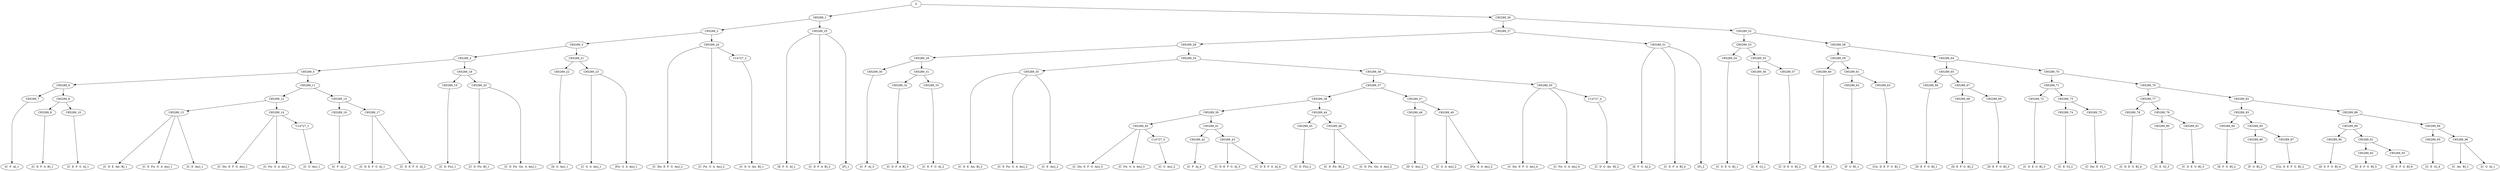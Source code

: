 digraph sample{
"S" -> "C85289_1";
"C85289_1" -> "C85289_2";
"C85289_2" -> "C85289_3";
"C85289_3" -> "C85289_4";
"C85289_4" -> "C85289_5";
"C85289_5" -> "C85289_6";
"C85289_6" -> "C85289_7";
"C85289_7" -> "[C  F  A]_1";
"C85289_6" -> "C85289_8";
"C85289_8" -> "C85289_9";
"C85289_9" -> "[C  D  F  A  B]_1";
"C85289_8" -> "C85289_10";
"C85289_10" -> "[C  E  F  G  A]_1";
"C85289_5" -> "C85289_11";
"C85289_11" -> "C85289_12";
"C85289_12" -> "C85289_13";
"C85289_13" -> "[C  D  E  Ais  B]_1";
"C85289_13" -> "[C  E  Fis  G  A  Ais]_1";
"C85289_13" -> "[C  E  Ais]_1";
"C85289_12" -> "C85289_14";
"C85289_14" -> "[C  Dis  E  F  G  Ais]_1";
"C85289_14" -> "[C  Fis  G  A  Ais]_1";
"C85289_14" -> "C14727_1";
"C14727_1" -> "[C  G  Ais]_1";
"C85289_11" -> "C85289_15";
"C85289_15" -> "C85289_16";
"C85289_16" -> "[C  F  A]_2";
"C85289_15" -> "C85289_17";
"C85289_17" -> "[C  D  E  F  G  A]_1";
"C85289_17" -> "[C  D  E  F  G  A]_2";
"C85289_4" -> "C85289_18";
"C85289_18" -> "C85289_19";
"C85289_19" -> "[C  D  Fis]_1";
"C85289_18" -> "C85289_20";
"C85289_20" -> "[C  D  Fis  B]_1";
"C85289_20" -> "[C  D  Fis  Gis  A  Ais]_1";
"C85289_3" -> "C85289_21";
"C85289_21" -> "C85289_22";
"C85289_22" -> "[D  G  Ais]_1";
"C85289_21" -> "C85289_23";
"C85289_23" -> "[C  G  A  Ais]_1";
"C85289_23" -> "[Fis  G  A  Ais]_1";
"C85289_2" -> "C85289_24";
"C85289_24" -> "[C  Dis  E  F  G  Ais]_2";
"C85289_24" -> "[C  Fis  G  A  Ais]_2";
"C85289_24" -> "C14727_2";
"C14727_2" -> "[C  D  G  Ais  B]_1";
"C85289_1" -> "C85289_25";
"C85289_25" -> "[E  F  G  A]_1";
"C85289_25" -> "[C  D  F  A  B]_2";
"C85289_25" -> "[F]_1";
"S" -> "C85289_26";
"C85289_26" -> "C85289_27";
"C85289_27" -> "C85289_28";
"C85289_28" -> "C85289_29";
"C85289_29" -> "C85289_30";
"C85289_30" -> "[C  F  A]_3";
"C85289_29" -> "C85289_31";
"C85289_31" -> "C85289_32";
"C85289_32" -> "[C  D  F  A  B]_3";
"C85289_31" -> "C85289_33";
"C85289_33" -> "[C  E  F  G  A]_2";
"C85289_28" -> "C85289_34";
"C85289_34" -> "C85289_35";
"C85289_35" -> "[C  D  E  Ais  B]_2";
"C85289_35" -> "[C  E  Fis  G  A  Ais]_2";
"C85289_35" -> "[C  E  Ais]_2";
"C85289_34" -> "C85289_36";
"C85289_36" -> "C85289_37";
"C85289_37" -> "C85289_38";
"C85289_38" -> "C85289_39";
"C85289_39" -> "C85289_40";
"C85289_40" -> "[C  Dis  E  F  G  Ais]_3";
"C85289_40" -> "[C  Fis  G  A  Ais]_3";
"C85289_40" -> "C14727_3";
"C14727_3" -> "[C  G  Ais]_2";
"C85289_39" -> "C85289_41";
"C85289_41" -> "C85289_42";
"C85289_42" -> "[C  F  A]_4";
"C85289_41" -> "C85289_43";
"C85289_43" -> "[C  D  E  F  G  A]_3";
"C85289_43" -> "[C  D  E  F  G  A]_4";
"C85289_38" -> "C85289_44";
"C85289_44" -> "C85289_45";
"C85289_45" -> "[C  D  Fis]_2";
"C85289_44" -> "C85289_46";
"C85289_46" -> "[C  D  Fis  B]_2";
"C85289_46" -> "[C  D  Fis  Gis  A  Ais]_2";
"C85289_37" -> "C85289_47";
"C85289_47" -> "C85289_48";
"C85289_48" -> "[D  G  Ais]_2";
"C85289_47" -> "C85289_49";
"C85289_49" -> "[C  G  A  Ais]_2";
"C85289_49" -> "[Fis  G  A  Ais]_2";
"C85289_36" -> "C85289_50";
"C85289_50" -> "[C  Dis  E  F  G  Ais]_4";
"C85289_50" -> "[C  Fis  G  A  Ais]_4";
"C85289_50" -> "C14727_4";
"C14727_4" -> "[C  D  G  Ais  B]_2";
"C85289_27" -> "C85289_51";
"C85289_51" -> "[E  F  G  A]_2";
"C85289_51" -> "[C  D  F  A  B]_4";
"C85289_51" -> "[F]_2";
"C85289_26" -> "C85289_52";
"C85289_52" -> "C85289_53";
"C85289_53" -> "C85289_54";
"C85289_54" -> "[C  D  E  G  B]_1";
"C85289_53" -> "C85289_55";
"C85289_55" -> "C85289_56";
"C85289_56" -> "[C  E  G]_1";
"C85289_55" -> "C85289_57";
"C85289_57" -> "[C  D  E  G  B]_2";
"C85289_52" -> "C85289_58";
"C85289_58" -> "C85289_59";
"C85289_59" -> "C85289_60";
"C85289_60" -> "[E  F  G  B]_1";
"C85289_59" -> "C85289_61";
"C85289_61" -> "C85289_62";
"C85289_62" -> "[F  G  B]_1";
"C85289_61" -> "C85289_63";
"C85289_63" -> "[Cis  D  E  F  G  B]_1";
"C85289_58" -> "C85289_64";
"C85289_64" -> "C85289_65";
"C85289_65" -> "C85289_66";
"C85289_66" -> "[D  E  F  G  B]_1";
"C85289_65" -> "C85289_67";
"C85289_67" -> "C85289_68";
"C85289_68" -> "[D  E  F  G  B]_2";
"C85289_67" -> "C85289_69";
"C85289_69" -> "[D  E  F  G  B]_3";
"C85289_64" -> "C85289_70";
"C85289_70" -> "C85289_71";
"C85289_71" -> "C85289_72";
"C85289_72" -> "[C  D  E  G  B]_3";
"C85289_71" -> "C85289_73";
"C85289_73" -> "C85289_74";
"C85289_74" -> "[C  E  G]_2";
"C85289_73" -> "C85289_75";
"C85289_75" -> "[C  Dis  E  F]_1";
"C85289_70" -> "C85289_76";
"C85289_76" -> "C85289_77";
"C85289_77" -> "C85289_78";
"C85289_78" -> "[C  D  E  G  B]_4";
"C85289_77" -> "C85289_79";
"C85289_79" -> "C85289_80";
"C85289_80" -> "[C  E  G]_3";
"C85289_79" -> "C85289_81";
"C85289_81" -> "[C  D  E  G  B]_5";
"C85289_76" -> "C85289_82";
"C85289_82" -> "C85289_83";
"C85289_83" -> "C85289_84";
"C85289_84" -> "[E  F  G  B]_2";
"C85289_83" -> "C85289_85";
"C85289_85" -> "C85289_86";
"C85289_86" -> "[F  G  B]_2";
"C85289_85" -> "C85289_87";
"C85289_87" -> "[Cis  D  E  F  G  B]_2";
"C85289_82" -> "C85289_88";
"C85289_88" -> "C85289_89";
"C85289_89" -> "C85289_90";
"C85289_90" -> "[D  E  F  G  B]_4";
"C85289_89" -> "C85289_91";
"C85289_91" -> "C85289_92";
"C85289_92" -> "[D  E  F  G  B]_5";
"C85289_91" -> "C85289_93";
"C85289_93" -> "[D  E  F  G  B]_6";
"C85289_88" -> "C85289_94";
"C85289_94" -> "C85289_95";
"C85289_95" -> "[C  E  G]_4";
"C85289_94" -> "C85289_96";
"C85289_96" -> "[C  Ais  B]_1";
"C85289_96" -> "[C  G  A]_1";

{rank = min; "S";}
{rank = same; "C85289_1"; "C85289_26";}
{rank = same; "C85289_2"; "C85289_25"; "C85289_27"; "C85289_52";}
{rank = same; "C85289_3"; "C85289_24"; "C85289_28"; "C85289_51"; "C85289_53"; "C85289_58";}
{rank = same; "C85289_4"; "C85289_21"; "C14727_2"; "C85289_29"; "C85289_34"; "C85289_54"; "C85289_55"; "C85289_59"; "C85289_64";}
{rank = same; "C85289_5"; "C85289_18"; "C85289_22"; "C85289_23"; "C85289_30"; "C85289_31"; "C85289_35"; "C85289_36"; "C85289_56"; "C85289_57"; "C85289_60"; "C85289_61"; "C85289_65"; "C85289_70";}
{rank = same; "C85289_6"; "C85289_11"; "C85289_19"; "C85289_20"; "C85289_32"; "C85289_33"; "C85289_37"; "C85289_50"; "C85289_62"; "C85289_63"; "C85289_66"; "C85289_67"; "C85289_71"; "C85289_76";}
{rank = same; "C85289_7"; "C85289_8"; "C85289_12"; "C85289_15"; "C85289_38"; "C85289_47"; "C14727_4"; "C85289_68"; "C85289_69"; "C85289_72"; "C85289_73"; "C85289_77"; "C85289_82";}
{rank = same; "C85289_9"; "C85289_10"; "C85289_13"; "C85289_14"; "C85289_16"; "C85289_17"; "C85289_39"; "C85289_44"; "C85289_48"; "C85289_49"; "C85289_74"; "C85289_75"; "C85289_78"; "C85289_79"; "C85289_83"; "C85289_88";}
{rank = same; "C14727_1"; "C85289_40"; "C85289_41"; "C85289_45"; "C85289_46"; "C85289_80"; "C85289_81"; "C85289_84"; "C85289_85"; "C85289_89"; "C85289_94";}
{rank = same; "C14727_3"; "C85289_42"; "C85289_43"; "C85289_86"; "C85289_87"; "C85289_90"; "C85289_91"; "C85289_95"; "C85289_96";}
{rank = same; "C85289_92"; "C85289_93";}
{rank = same; "[C  Ais  B]_1"; "[C  D  E  Ais  B]_1"; "[C  D  E  Ais  B]_2"; "[C  D  E  F  G  A]_1"; "[C  D  E  F  G  A]_2"; "[C  D  E  F  G  A]_3"; "[C  D  E  F  G  A]_4"; "[C  D  E  G  B]_1"; "[C  D  E  G  B]_2"; "[C  D  E  G  B]_3"; "[C  D  E  G  B]_4"; "[C  D  E  G  B]_5"; "[C  D  F  A  B]_1"; "[C  D  F  A  B]_2"; "[C  D  F  A  B]_3"; "[C  D  F  A  B]_4"; "[C  D  Fis  B]_1"; "[C  D  Fis  B]_2"; "[C  D  Fis  Gis  A  Ais]_1"; "[C  D  Fis  Gis  A  Ais]_2"; "[C  D  Fis]_1"; "[C  D  Fis]_2"; "[C  D  G  Ais  B]_1"; "[C  D  G  Ais  B]_2"; "[C  Dis  E  F  G  Ais]_1"; "[C  Dis  E  F  G  Ais]_2"; "[C  Dis  E  F  G  Ais]_3"; "[C  Dis  E  F  G  Ais]_4"; "[C  Dis  E  F]_1"; "[C  E  Ais]_1"; "[C  E  Ais]_2"; "[C  E  F  G  A]_1"; "[C  E  F  G  A]_2"; "[C  E  Fis  G  A  Ais]_1"; "[C  E  Fis  G  A  Ais]_2"; "[C  E  G]_1"; "[C  E  G]_2"; "[C  E  G]_3"; "[C  E  G]_4"; "[C  F  A]_1"; "[C  F  A]_2"; "[C  F  A]_3"; "[C  F  A]_4"; "[C  Fis  G  A  Ais]_1"; "[C  Fis  G  A  Ais]_2"; "[C  Fis  G  A  Ais]_3"; "[C  Fis  G  A  Ais]_4"; "[C  G  A  Ais]_1"; "[C  G  A  Ais]_2"; "[C  G  A]_1"; "[C  G  Ais]_1"; "[C  G  Ais]_2"; "[Cis  D  E  F  G  B]_1"; "[Cis  D  E  F  G  B]_2"; "[D  E  F  G  B]_1"; "[D  E  F  G  B]_2"; "[D  E  F  G  B]_3"; "[D  E  F  G  B]_4"; "[D  E  F  G  B]_5"; "[D  E  F  G  B]_6"; "[D  G  Ais]_1"; "[D  G  Ais]_2"; "[E  F  G  A]_1"; "[E  F  G  A]_2"; "[E  F  G  B]_1"; "[E  F  G  B]_2"; "[F  G  B]_1"; "[F  G  B]_2"; "[F]_1"; "[F]_2"; "[Fis  G  A  Ais]_1"; "[Fis  G  A  Ais]_2";}
}